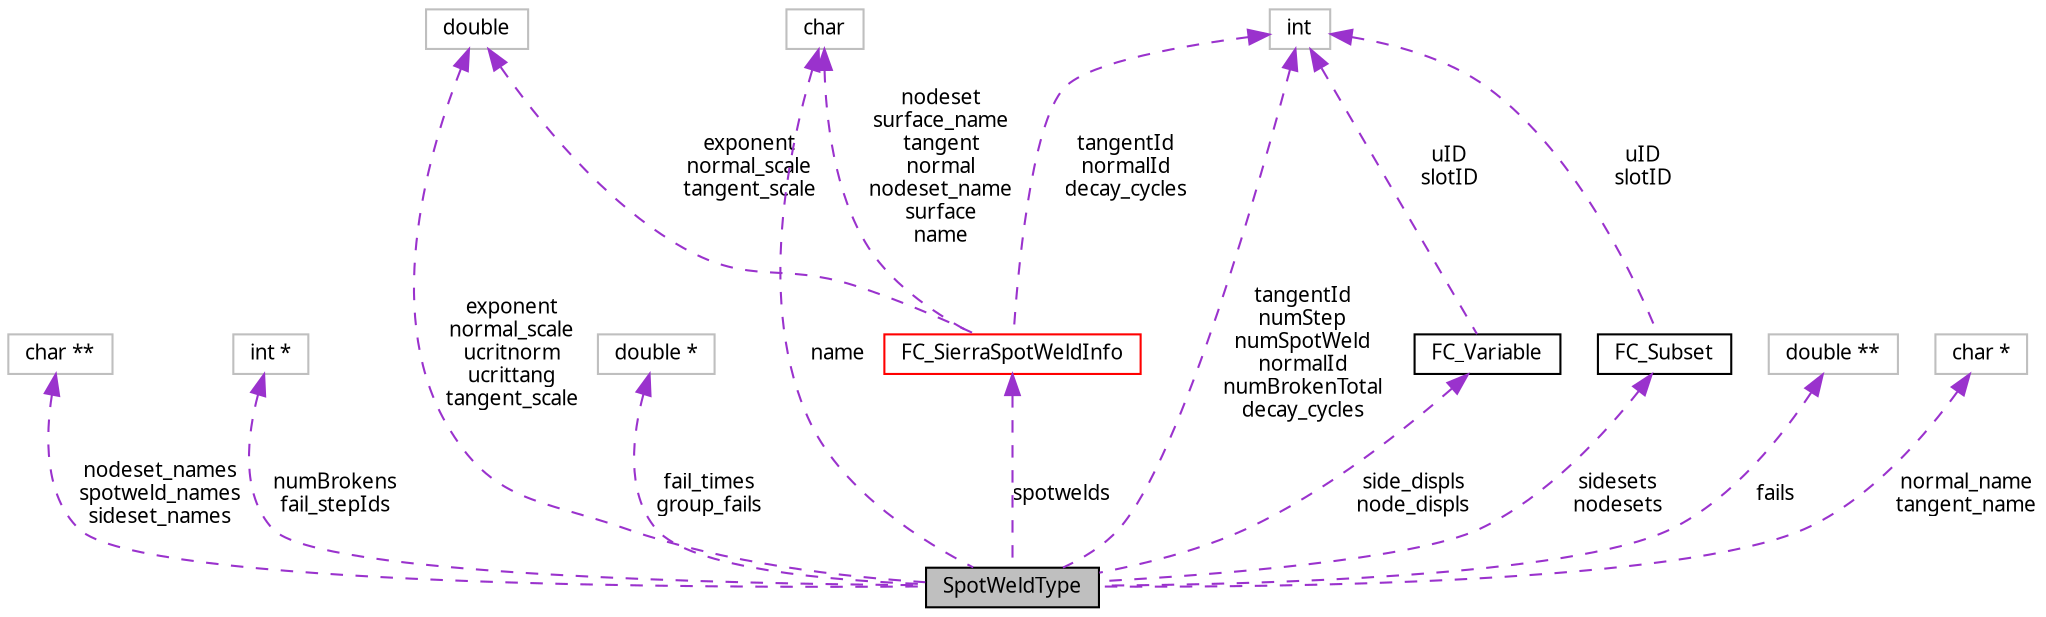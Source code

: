 digraph G
{
  edge [fontname="FreeSans.ttf",fontsize=10,labelfontname="FreeSans.ttf",labelfontsize=10];
  node [fontname="FreeSans.ttf",fontsize=10,shape=record];
  Node1 [label="SpotWeldType",height=0.2,width=0.4,color="black", fillcolor="grey75", style="filled" fontcolor="black"];
  Node2 -> Node1 [dir=back,color="darkorchid3",fontsize=10,style="dashed",label="nodeset_names\nspotweld_names\nsideset_names",fontname="FreeSans.ttf"];
  Node2 [label="char **",height=0.2,width=0.4,color="grey75", fillcolor="white", style="filled"];
  Node3 -> Node1 [dir=back,color="darkorchid3",fontsize=10,style="dashed",label="numBrokens\nfail_stepIds",fontname="FreeSans.ttf"];
  Node3 [label="int *",height=0.2,width=0.4,color="grey75", fillcolor="white", style="filled"];
  Node4 -> Node1 [dir=back,color="darkorchid3",fontsize=10,style="dashed",label="exponent\nnormal_scale\nucritnorm\nucrittang\ntangent_scale",fontname="FreeSans.ttf"];
  Node4 [label="double",height=0.2,width=0.4,color="grey75", fillcolor="white", style="filled"];
  Node5 -> Node1 [dir=back,color="darkorchid3",fontsize=10,style="dashed",label="fail_times\ngroup_fails",fontname="FreeSans.ttf"];
  Node5 [label="double *",height=0.2,width=0.4,color="grey75", fillcolor="white", style="filled"];
  Node6 -> Node1 [dir=back,color="darkorchid3",fontsize=10,style="dashed",label="spotwelds",fontname="FreeSans.ttf"];
  Node6 [label="FC_SierraSpotWeldInfo",height=0.2,width=0.4,color="red", fillcolor="white", style="filled",URL="$structFC__SierraSpotWeldInfo.html"];
  Node4 -> Node6 [dir=back,color="darkorchid3",fontsize=10,style="dashed",label="exponent\nnormal_scale\ntangent_scale",fontname="FreeSans.ttf"];
  Node7 -> Node6 [dir=back,color="darkorchid3",fontsize=10,style="dashed",label="nodeset\nsurface_name\ntangent\nnormal\nnodeset_name\nsurface\nname",fontname="FreeSans.ttf"];
  Node7 [label="char",height=0.2,width=0.4,color="grey75", fillcolor="white", style="filled"];
  Node8 -> Node6 [dir=back,color="darkorchid3",fontsize=10,style="dashed",label="tangentId\nnormalId\ndecay_cycles",fontname="FreeSans.ttf"];
  Node8 [label="int",height=0.2,width=0.4,color="grey75", fillcolor="white", style="filled"];
  Node7 -> Node1 [dir=back,color="darkorchid3",fontsize=10,style="dashed",label="name",fontname="FreeSans.ttf"];
  Node9 -> Node1 [dir=back,color="darkorchid3",fontsize=10,style="dashed",label="side_displs\nnode_displs",fontname="FreeSans.ttf"];
  Node9 [label="FC_Variable",height=0.2,width=0.4,color="black", fillcolor="white", style="filled",URL="$structFC__Variable.html"];
  Node8 -> Node9 [dir=back,color="darkorchid3",fontsize=10,style="dashed",label="uID\nslotID",fontname="FreeSans.ttf"];
  Node8 -> Node1 [dir=back,color="darkorchid3",fontsize=10,style="dashed",label="tangentId\nnumStep\nnumSpotWeld\nnormalId\nnumBrokenTotal\ndecay_cycles",fontname="FreeSans.ttf"];
  Node10 -> Node1 [dir=back,color="darkorchid3",fontsize=10,style="dashed",label="sidesets\nnodesets",fontname="FreeSans.ttf"];
  Node10 [label="FC_Subset",height=0.2,width=0.4,color="black", fillcolor="white", style="filled",URL="$structFC__Subset.html"];
  Node8 -> Node10 [dir=back,color="darkorchid3",fontsize=10,style="dashed",label="uID\nslotID",fontname="FreeSans.ttf"];
  Node11 -> Node1 [dir=back,color="darkorchid3",fontsize=10,style="dashed",label="fails",fontname="FreeSans.ttf"];
  Node11 [label="double **",height=0.2,width=0.4,color="grey75", fillcolor="white", style="filled"];
  Node12 -> Node1 [dir=back,color="darkorchid3",fontsize=10,style="dashed",label="normal_name\ntangent_name",fontname="FreeSans.ttf"];
  Node12 [label="char *",height=0.2,width=0.4,color="grey75", fillcolor="white", style="filled"];
}
